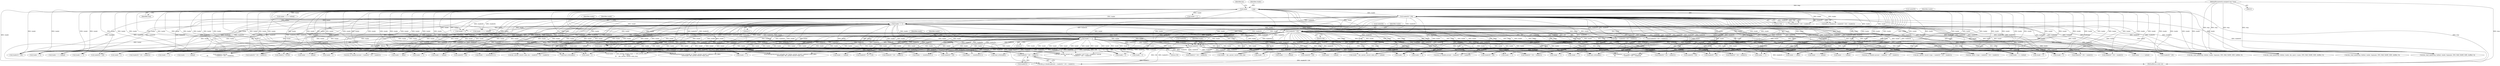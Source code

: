 digraph "0_haproxy_efbbdf72992cd20458259962346044cafd9331c0@array" {
"1000264" [label="(Call,reader[0] * 256 + reader[1])"];
"1000265" [label="(Call,reader[0] * 256)"];
"1000213" [label="(Call,reader[0] * 256)"];
"1000191" [label="(Call,reader[0] * 256)"];
"1000158" [label="(Call,reader         = resp)"];
"1000136" [label="(MethodParameterIn,unsigned char *resp)"];
"1000199" [label="(Call,reader += 2)"];
"1000247" [label="(Call,reader += 2)"];
"1000369" [label="(Call,reader + 2 >= bufend)"];
"1000755" [label="(Call,reader + dns_answer_record->data_len)"];
"1000754" [label="(Call,reader + dns_answer_record->data_len >= bufend)"];
"1000219" [label="(Identifier,reader)"];
"1000707" [label="(Call,reader[1] * 65536\n\t\t\t                 + reader[2] * 256 + reader[3])"];
"1000195" [label="(Literal,256)"];
"1000978" [label="(Call,reader += ((dns_answer_record->type == DNS_RTYPE_SRV)\n\t\t\t   ? offset\n\t\t\t   : dns_answer_record->data_len))"];
"1000350" [label="(Call,dns_p->header.nscount = reader[0] * 256 + reader[1])"];
"1000191" [label="(Call,reader[0] * 256)"];
"1000458" [label="(Call,reader += offset)"];
"1000200" [label="(Identifier,reader)"];
"1000714" [label="(Call,reader[2] * 256)"];
"1000492" [label="(Call,reader + 2)"];
"1000498" [label="(Call,reader[0] * 256 + reader[1])"];
"1000478" [label="(Call,reader[0] * 256 + reader[1])"];
"1000214" [label="(Call,reader[0])"];
"1000270" [label="(Call,reader[1])"];
"1000713" [label="(Call,reader[2] * 256 + reader[3])"];
"1000265" [label="(Call,reader[0] * 256)"];
"1000203" [label="(Call,reader + 2 >= bufend)"];
"1000190" [label="(Call,reader[0] * 256 + reader[1])"];
"1000140" [label="(Block,)"];
"1000658" [label="(Call,reader += 2)"];
"1000339" [label="(Call,reader += 2)"];
"1000507" [label="(Call,reader += 2)"];
"1000252" [label="(Call,reader + 2)"];
"1000750" [label="(Call,reader += 2)"];
"1000487" [label="(Call,reader += 2)"];
"1000674" [label="(Call,reader[0] * 256)"];
"1000662" [label="(Call,reader + 2 > bufend)"];
"1000687" [label="(Call,reader + 4)"];
"1000722" [label="(Call,reader += 4)"];
"1000441" [label="(Call,dns_read_name(resp, bufend, reader, dns_query->name, DNS_MAX_NAME_SIZE, &offset, 0))"];
"1000365" [label="(Call,reader += 2)"];
"1000197" [label="(Identifier,reader)"];
"1000634" [label="(Call,reader + 2 > bufend)"];
"1000160" [label="(Identifier,resp)"];
"1000686" [label="(Call,reader + 4 > bufend)"];
"1000383" [label="(Call,reader[0] * 256)"];
"1000258" [label="(Call,dns_p->header.qdcount = reader[0] * 256 + reader[1])"];
"1000212" [label="(Call,reader[0] * 256 + reader[1])"];
"1000737" [label="(Call,dns_answer_record->data_len = reader[0] * 256 + reader[1])"];
"1000311" [label="(Call,reader[0] * 256)"];
"1000297" [label="(Call,reader + 2 >= bufend)"];
"1000192" [label="(Call,reader[0])"];
"1000159" [label="(Identifier,reader)"];
"1000649" [label="(Call,reader[0] * 256 + reader[1])"];
"1000162" [label="(Identifier,len)"];
"1000344" [label="(Call,reader + 2)"];
"1000253" [label="(Identifier,reader)"];
"1000872" [label="(Call,read_n16(reader))"];
"1000817" [label="(Call,dns_read_name(resp, bufend, reader, tmpname, DNS_MAX_NAME_SIZE, &offset, 0))"];
"1000708" [label="(Call,reader[1] * 65536)"];
"1000177" [label="(Call,reader + 2 >= bufend)"];
"1000248" [label="(Identifier,reader)"];
"1000343" [label="(Call,reader + 2 >= bufend)"];
"1000217" [label="(Literal,256)"];
"1000663" [label="(Call,reader + 2)"];
"1000205" [label="(Identifier,reader)"];
"1000370" [label="(Call,reader + 2)"];
"1000726" [label="(Call,reader + 2 > bufend)"];
"1000251" [label="(Call,reader + 2 >= bufend)"];
"1000304" [label="(Call,dns_p->header.ancount = reader[0] * 256 + reader[1])"];
"1000645" [label="(Call,dns_answer_record->type = reader[0] * 256 + reader[1])"];
"1000682" [label="(Call,reader += 2)"];
"1000201" [label="(Literal,2)"];
"1000204" [label="(Call,reader + 2)"];
"1000540" [label="(Call,reader >= bufend)"];
"1000249" [label="(Literal,2)"];
"1000310" [label="(Call,reader[0] * 256 + reader[1])"];
"1000780" [label="(Call,memcpy(&(((struct sockaddr_in *)&dns_answer_record->address)->sin_addr),\n\t\t\t\t\t\treader, dns_answer_record->data_len))"];
"1000293" [label="(Call,reader += 2)"];
"1000247" [label="(Call,reader += 2)"];
"1000184" [label="(Call,dns_p->header.id = reader[0] * 256 + reader[1])"];
"1000884" [label="(Call,reader += sizeof(uint16_t))"];
"1000650" [label="(Call,reader[0] * 256)"];
"1000741" [label="(Call,reader[0] * 256 + reader[1])"];
"1000271" [label="(Identifier,reader)"];
"1000391" [label="(Call,reader += 2)"];
"1000269" [label="(Literal,256)"];
"1000467" [label="(Call,reader + 2 >= bufend)"];
"1000673" [label="(Call,reader[0] * 256 + reader[1])"];
"1000961" [label="(Call,memcpy(&(((struct sockaddr_in6 *)&dns_answer_record->address)->sin6_addr),\n\t\t\t\t\t\treader, dns_answer_record->data_len))"];
"1000158" [label="(Call,reader         = resp)"];
"1000624" [label="(Call,reader >= bufend)"];
"1000210" [label="(Call,flags = reader[0] * 256 + reader[1])"];
"1000702" [label="(Call,reader[0] * 16777216)"];
"1000199" [label="(Call,reader += 2)"];
"1000892" [label="(Call,read_n16(reader))"];
"1000727" [label="(Call,reader + 2)"];
"1000903" [label="(Call,dns_read_name(resp, bufend, reader, tmpname, DNS_MAX_NAME_SIZE, &offset, 0))"];
"1000874" [label="(Call,reader += sizeof(uint16_t))"];
"1000357" [label="(Call,reader[0] * 256)"];
"1000468" [label="(Call,reader + 2)"];
"1000620" [label="(Call,reader += offset)"];
"1000178" [label="(Call,reader + 2)"];
"1000376" [label="(Call,dns_p->header.arcount = reader[0] * 256 + reader[1])"];
"1000298" [label="(Call,reader + 2)"];
"1000136" [label="(MethodParameterIn,unsigned char *resp)"];
"1001156" [label="(MethodReturn,static int)"];
"1000266" [label="(Call,reader[0])"];
"1000491" [label="(Call,reader + 2 >= bufend)"];
"1000560" [label="(Call,dns_read_name(resp, bufend, reader, tmpname, DNS_MAX_NAME_SIZE, &offset, 0))"];
"1000474" [label="(Call,dns_query->type = reader[0] * 256 + reader[1])"];
"1000382" [label="(Call,reader[0] * 256 + reader[1])"];
"1000894" [label="(Call,reader += sizeof(uint16_t))"];
"1000882" [label="(Call,read_n16(reader))"];
"1000697" [label="(Call,dns_answer_record->ttl =   reader[0] * 16777216 + reader[1] * 65536\n\t\t\t                 + reader[2] * 256 + reader[3])"];
"1000742" [label="(Call,reader[0] * 256)"];
"1000213" [label="(Call,reader[0] * 256)"];
"1000701" [label="(Call,reader[0] * 16777216 + reader[1] * 65536\n\t\t\t                 + reader[2] * 256 + reader[3])"];
"1000264" [label="(Call,reader[0] * 256 + reader[1])"];
"1000499" [label="(Call,reader[0] * 256)"];
"1000479" [label="(Call,reader[0] * 256)"];
"1000635" [label="(Call,reader + 2)"];
"1000356" [label="(Call,reader[0] * 256 + reader[1])"];
"1000264" -> "1000258"  [label="AST: "];
"1000264" -> "1000270"  [label="CFG: "];
"1000265" -> "1000264"  [label="AST: "];
"1000270" -> "1000264"  [label="AST: "];
"1000258" -> "1000264"  [label="CFG: "];
"1000264" -> "1001156"  [label="DDG: reader[0] * 256"];
"1000264" -> "1001156"  [label="DDG: reader[1]"];
"1000265" -> "1000264"  [label="DDG: reader[0]"];
"1000265" -> "1000264"  [label="DDG: 256"];
"1000247" -> "1000264"  [label="DDG: reader"];
"1000213" -> "1000264"  [label="DDG: reader[0]"];
"1000199" -> "1000264"  [label="DDG: reader"];
"1000191" -> "1000264"  [label="DDG: reader[0]"];
"1000158" -> "1000264"  [label="DDG: reader"];
"1000265" -> "1000269"  [label="CFG: "];
"1000266" -> "1000265"  [label="AST: "];
"1000269" -> "1000265"  [label="AST: "];
"1000271" -> "1000265"  [label="CFG: "];
"1000265" -> "1001156"  [label="DDG: reader[0]"];
"1000265" -> "1000258"  [label="DDG: reader[0]"];
"1000265" -> "1000258"  [label="DDG: 256"];
"1000213" -> "1000265"  [label="DDG: reader[0]"];
"1000247" -> "1000265"  [label="DDG: reader"];
"1000199" -> "1000265"  [label="DDG: reader"];
"1000191" -> "1000265"  [label="DDG: reader[0]"];
"1000158" -> "1000265"  [label="DDG: reader"];
"1000265" -> "1000293"  [label="DDG: reader[0]"];
"1000265" -> "1000297"  [label="DDG: reader[0]"];
"1000265" -> "1000298"  [label="DDG: reader[0]"];
"1000265" -> "1000304"  [label="DDG: reader[0]"];
"1000265" -> "1000311"  [label="DDG: reader[0]"];
"1000265" -> "1000310"  [label="DDG: reader[0]"];
"1000265" -> "1000339"  [label="DDG: reader[0]"];
"1000265" -> "1000343"  [label="DDG: reader[0]"];
"1000265" -> "1000344"  [label="DDG: reader[0]"];
"1000265" -> "1000350"  [label="DDG: reader[0]"];
"1000265" -> "1000357"  [label="DDG: reader[0]"];
"1000265" -> "1000356"  [label="DDG: reader[0]"];
"1000265" -> "1000365"  [label="DDG: reader[0]"];
"1000265" -> "1000369"  [label="DDG: reader[0]"];
"1000265" -> "1000370"  [label="DDG: reader[0]"];
"1000265" -> "1000376"  [label="DDG: reader[0]"];
"1000265" -> "1000383"  [label="DDG: reader[0]"];
"1000265" -> "1000382"  [label="DDG: reader[0]"];
"1000265" -> "1000391"  [label="DDG: reader[0]"];
"1000265" -> "1000441"  [label="DDG: reader[0]"];
"1000265" -> "1000458"  [label="DDG: reader[0]"];
"1000265" -> "1000467"  [label="DDG: reader[0]"];
"1000265" -> "1000468"  [label="DDG: reader[0]"];
"1000265" -> "1000474"  [label="DDG: reader[0]"];
"1000265" -> "1000479"  [label="DDG: reader[0]"];
"1000265" -> "1000478"  [label="DDG: reader[0]"];
"1000265" -> "1000487"  [label="DDG: reader[0]"];
"1000265" -> "1000491"  [label="DDG: reader[0]"];
"1000265" -> "1000492"  [label="DDG: reader[0]"];
"1000265" -> "1000498"  [label="DDG: reader[0]"];
"1000265" -> "1000499"  [label="DDG: reader[0]"];
"1000265" -> "1000507"  [label="DDG: reader[0]"];
"1000265" -> "1000540"  [label="DDG: reader[0]"];
"1000265" -> "1000560"  [label="DDG: reader[0]"];
"1000265" -> "1000620"  [label="DDG: reader[0]"];
"1000265" -> "1000624"  [label="DDG: reader[0]"];
"1000265" -> "1000634"  [label="DDG: reader[0]"];
"1000265" -> "1000635"  [label="DDG: reader[0]"];
"1000265" -> "1000645"  [label="DDG: reader[0]"];
"1000265" -> "1000650"  [label="DDG: reader[0]"];
"1000265" -> "1000649"  [label="DDG: reader[0]"];
"1000265" -> "1000658"  [label="DDG: reader[0]"];
"1000265" -> "1000662"  [label="DDG: reader[0]"];
"1000265" -> "1000663"  [label="DDG: reader[0]"];
"1000265" -> "1000673"  [label="DDG: reader[0]"];
"1000265" -> "1000674"  [label="DDG: reader[0]"];
"1000265" -> "1000682"  [label="DDG: reader[0]"];
"1000265" -> "1000686"  [label="DDG: reader[0]"];
"1000265" -> "1000687"  [label="DDG: reader[0]"];
"1000265" -> "1000697"  [label="DDG: reader[0]"];
"1000265" -> "1000702"  [label="DDG: reader[0]"];
"1000265" -> "1000701"  [label="DDG: reader[0]"];
"1000265" -> "1000708"  [label="DDG: reader[0]"];
"1000265" -> "1000707"  [label="DDG: reader[0]"];
"1000265" -> "1000714"  [label="DDG: reader[0]"];
"1000265" -> "1000713"  [label="DDG: reader[0]"];
"1000265" -> "1000722"  [label="DDG: reader[0]"];
"1000265" -> "1000726"  [label="DDG: reader[0]"];
"1000265" -> "1000727"  [label="DDG: reader[0]"];
"1000265" -> "1000737"  [label="DDG: reader[0]"];
"1000265" -> "1000742"  [label="DDG: reader[0]"];
"1000265" -> "1000741"  [label="DDG: reader[0]"];
"1000265" -> "1000750"  [label="DDG: reader[0]"];
"1000265" -> "1000754"  [label="DDG: reader[0]"];
"1000265" -> "1000755"  [label="DDG: reader[0]"];
"1000265" -> "1000780"  [label="DDG: reader[0]"];
"1000265" -> "1000817"  [label="DDG: reader[0]"];
"1000265" -> "1000872"  [label="DDG: reader[0]"];
"1000265" -> "1000874"  [label="DDG: reader[0]"];
"1000265" -> "1000882"  [label="DDG: reader[0]"];
"1000265" -> "1000884"  [label="DDG: reader[0]"];
"1000265" -> "1000892"  [label="DDG: reader[0]"];
"1000265" -> "1000894"  [label="DDG: reader[0]"];
"1000265" -> "1000903"  [label="DDG: reader[0]"];
"1000265" -> "1000961"  [label="DDG: reader[0]"];
"1000265" -> "1000978"  [label="DDG: reader[0]"];
"1000213" -> "1000212"  [label="AST: "];
"1000213" -> "1000217"  [label="CFG: "];
"1000214" -> "1000213"  [label="AST: "];
"1000217" -> "1000213"  [label="AST: "];
"1000219" -> "1000213"  [label="CFG: "];
"1000213" -> "1001156"  [label="DDG: reader[0]"];
"1000213" -> "1000210"  [label="DDG: reader[0]"];
"1000213" -> "1000210"  [label="DDG: 256"];
"1000213" -> "1000212"  [label="DDG: reader[0]"];
"1000213" -> "1000212"  [label="DDG: 256"];
"1000191" -> "1000213"  [label="DDG: reader[0]"];
"1000199" -> "1000213"  [label="DDG: reader"];
"1000158" -> "1000213"  [label="DDG: reader"];
"1000213" -> "1000247"  [label="DDG: reader[0]"];
"1000213" -> "1000251"  [label="DDG: reader[0]"];
"1000213" -> "1000252"  [label="DDG: reader[0]"];
"1000213" -> "1000258"  [label="DDG: reader[0]"];
"1000213" -> "1000293"  [label="DDG: reader[0]"];
"1000213" -> "1000297"  [label="DDG: reader[0]"];
"1000213" -> "1000298"  [label="DDG: reader[0]"];
"1000213" -> "1000304"  [label="DDG: reader[0]"];
"1000213" -> "1000311"  [label="DDG: reader[0]"];
"1000213" -> "1000310"  [label="DDG: reader[0]"];
"1000213" -> "1000339"  [label="DDG: reader[0]"];
"1000213" -> "1000343"  [label="DDG: reader[0]"];
"1000213" -> "1000344"  [label="DDG: reader[0]"];
"1000213" -> "1000350"  [label="DDG: reader[0]"];
"1000213" -> "1000357"  [label="DDG: reader[0]"];
"1000213" -> "1000356"  [label="DDG: reader[0]"];
"1000213" -> "1000365"  [label="DDG: reader[0]"];
"1000213" -> "1000369"  [label="DDG: reader[0]"];
"1000213" -> "1000370"  [label="DDG: reader[0]"];
"1000213" -> "1000376"  [label="DDG: reader[0]"];
"1000213" -> "1000383"  [label="DDG: reader[0]"];
"1000213" -> "1000382"  [label="DDG: reader[0]"];
"1000213" -> "1000391"  [label="DDG: reader[0]"];
"1000213" -> "1000441"  [label="DDG: reader[0]"];
"1000213" -> "1000458"  [label="DDG: reader[0]"];
"1000213" -> "1000467"  [label="DDG: reader[0]"];
"1000213" -> "1000468"  [label="DDG: reader[0]"];
"1000213" -> "1000474"  [label="DDG: reader[0]"];
"1000213" -> "1000479"  [label="DDG: reader[0]"];
"1000213" -> "1000478"  [label="DDG: reader[0]"];
"1000213" -> "1000487"  [label="DDG: reader[0]"];
"1000213" -> "1000491"  [label="DDG: reader[0]"];
"1000213" -> "1000492"  [label="DDG: reader[0]"];
"1000213" -> "1000498"  [label="DDG: reader[0]"];
"1000213" -> "1000499"  [label="DDG: reader[0]"];
"1000213" -> "1000507"  [label="DDG: reader[0]"];
"1000213" -> "1000540"  [label="DDG: reader[0]"];
"1000213" -> "1000560"  [label="DDG: reader[0]"];
"1000213" -> "1000620"  [label="DDG: reader[0]"];
"1000213" -> "1000624"  [label="DDG: reader[0]"];
"1000213" -> "1000634"  [label="DDG: reader[0]"];
"1000213" -> "1000635"  [label="DDG: reader[0]"];
"1000213" -> "1000645"  [label="DDG: reader[0]"];
"1000213" -> "1000650"  [label="DDG: reader[0]"];
"1000213" -> "1000649"  [label="DDG: reader[0]"];
"1000213" -> "1000658"  [label="DDG: reader[0]"];
"1000213" -> "1000662"  [label="DDG: reader[0]"];
"1000213" -> "1000663"  [label="DDG: reader[0]"];
"1000213" -> "1000673"  [label="DDG: reader[0]"];
"1000213" -> "1000674"  [label="DDG: reader[0]"];
"1000213" -> "1000682"  [label="DDG: reader[0]"];
"1000213" -> "1000686"  [label="DDG: reader[0]"];
"1000213" -> "1000687"  [label="DDG: reader[0]"];
"1000213" -> "1000697"  [label="DDG: reader[0]"];
"1000213" -> "1000702"  [label="DDG: reader[0]"];
"1000213" -> "1000701"  [label="DDG: reader[0]"];
"1000213" -> "1000708"  [label="DDG: reader[0]"];
"1000213" -> "1000707"  [label="DDG: reader[0]"];
"1000213" -> "1000714"  [label="DDG: reader[0]"];
"1000213" -> "1000713"  [label="DDG: reader[0]"];
"1000213" -> "1000722"  [label="DDG: reader[0]"];
"1000213" -> "1000726"  [label="DDG: reader[0]"];
"1000213" -> "1000727"  [label="DDG: reader[0]"];
"1000213" -> "1000737"  [label="DDG: reader[0]"];
"1000213" -> "1000742"  [label="DDG: reader[0]"];
"1000213" -> "1000741"  [label="DDG: reader[0]"];
"1000213" -> "1000750"  [label="DDG: reader[0]"];
"1000213" -> "1000754"  [label="DDG: reader[0]"];
"1000213" -> "1000755"  [label="DDG: reader[0]"];
"1000213" -> "1000780"  [label="DDG: reader[0]"];
"1000213" -> "1000817"  [label="DDG: reader[0]"];
"1000213" -> "1000872"  [label="DDG: reader[0]"];
"1000213" -> "1000874"  [label="DDG: reader[0]"];
"1000213" -> "1000882"  [label="DDG: reader[0]"];
"1000213" -> "1000884"  [label="DDG: reader[0]"];
"1000213" -> "1000892"  [label="DDG: reader[0]"];
"1000213" -> "1000894"  [label="DDG: reader[0]"];
"1000213" -> "1000903"  [label="DDG: reader[0]"];
"1000213" -> "1000961"  [label="DDG: reader[0]"];
"1000213" -> "1000978"  [label="DDG: reader[0]"];
"1000191" -> "1000190"  [label="AST: "];
"1000191" -> "1000195"  [label="CFG: "];
"1000192" -> "1000191"  [label="AST: "];
"1000195" -> "1000191"  [label="AST: "];
"1000197" -> "1000191"  [label="CFG: "];
"1000191" -> "1001156"  [label="DDG: reader[0]"];
"1000191" -> "1000184"  [label="DDG: reader[0]"];
"1000191" -> "1000184"  [label="DDG: 256"];
"1000191" -> "1000190"  [label="DDG: reader[0]"];
"1000191" -> "1000190"  [label="DDG: 256"];
"1000158" -> "1000191"  [label="DDG: reader"];
"1000191" -> "1000199"  [label="DDG: reader[0]"];
"1000191" -> "1000203"  [label="DDG: reader[0]"];
"1000191" -> "1000204"  [label="DDG: reader[0]"];
"1000191" -> "1000210"  [label="DDG: reader[0]"];
"1000191" -> "1000212"  [label="DDG: reader[0]"];
"1000191" -> "1000247"  [label="DDG: reader[0]"];
"1000191" -> "1000251"  [label="DDG: reader[0]"];
"1000191" -> "1000252"  [label="DDG: reader[0]"];
"1000191" -> "1000258"  [label="DDG: reader[0]"];
"1000191" -> "1000293"  [label="DDG: reader[0]"];
"1000191" -> "1000297"  [label="DDG: reader[0]"];
"1000191" -> "1000298"  [label="DDG: reader[0]"];
"1000191" -> "1000304"  [label="DDG: reader[0]"];
"1000191" -> "1000311"  [label="DDG: reader[0]"];
"1000191" -> "1000310"  [label="DDG: reader[0]"];
"1000191" -> "1000339"  [label="DDG: reader[0]"];
"1000191" -> "1000343"  [label="DDG: reader[0]"];
"1000191" -> "1000344"  [label="DDG: reader[0]"];
"1000191" -> "1000350"  [label="DDG: reader[0]"];
"1000191" -> "1000357"  [label="DDG: reader[0]"];
"1000191" -> "1000356"  [label="DDG: reader[0]"];
"1000191" -> "1000365"  [label="DDG: reader[0]"];
"1000191" -> "1000369"  [label="DDG: reader[0]"];
"1000191" -> "1000370"  [label="DDG: reader[0]"];
"1000191" -> "1000376"  [label="DDG: reader[0]"];
"1000191" -> "1000383"  [label="DDG: reader[0]"];
"1000191" -> "1000382"  [label="DDG: reader[0]"];
"1000191" -> "1000391"  [label="DDG: reader[0]"];
"1000191" -> "1000441"  [label="DDG: reader[0]"];
"1000191" -> "1000458"  [label="DDG: reader[0]"];
"1000191" -> "1000467"  [label="DDG: reader[0]"];
"1000191" -> "1000468"  [label="DDG: reader[0]"];
"1000191" -> "1000474"  [label="DDG: reader[0]"];
"1000191" -> "1000479"  [label="DDG: reader[0]"];
"1000191" -> "1000478"  [label="DDG: reader[0]"];
"1000191" -> "1000487"  [label="DDG: reader[0]"];
"1000191" -> "1000491"  [label="DDG: reader[0]"];
"1000191" -> "1000492"  [label="DDG: reader[0]"];
"1000191" -> "1000498"  [label="DDG: reader[0]"];
"1000191" -> "1000499"  [label="DDG: reader[0]"];
"1000191" -> "1000507"  [label="DDG: reader[0]"];
"1000191" -> "1000540"  [label="DDG: reader[0]"];
"1000191" -> "1000560"  [label="DDG: reader[0]"];
"1000191" -> "1000620"  [label="DDG: reader[0]"];
"1000191" -> "1000624"  [label="DDG: reader[0]"];
"1000191" -> "1000634"  [label="DDG: reader[0]"];
"1000191" -> "1000635"  [label="DDG: reader[0]"];
"1000191" -> "1000645"  [label="DDG: reader[0]"];
"1000191" -> "1000650"  [label="DDG: reader[0]"];
"1000191" -> "1000649"  [label="DDG: reader[0]"];
"1000191" -> "1000658"  [label="DDG: reader[0]"];
"1000191" -> "1000662"  [label="DDG: reader[0]"];
"1000191" -> "1000663"  [label="DDG: reader[0]"];
"1000191" -> "1000673"  [label="DDG: reader[0]"];
"1000191" -> "1000674"  [label="DDG: reader[0]"];
"1000191" -> "1000682"  [label="DDG: reader[0]"];
"1000191" -> "1000686"  [label="DDG: reader[0]"];
"1000191" -> "1000687"  [label="DDG: reader[0]"];
"1000191" -> "1000697"  [label="DDG: reader[0]"];
"1000191" -> "1000702"  [label="DDG: reader[0]"];
"1000191" -> "1000701"  [label="DDG: reader[0]"];
"1000191" -> "1000708"  [label="DDG: reader[0]"];
"1000191" -> "1000707"  [label="DDG: reader[0]"];
"1000191" -> "1000714"  [label="DDG: reader[0]"];
"1000191" -> "1000713"  [label="DDG: reader[0]"];
"1000191" -> "1000722"  [label="DDG: reader[0]"];
"1000191" -> "1000726"  [label="DDG: reader[0]"];
"1000191" -> "1000727"  [label="DDG: reader[0]"];
"1000191" -> "1000737"  [label="DDG: reader[0]"];
"1000191" -> "1000742"  [label="DDG: reader[0]"];
"1000191" -> "1000741"  [label="DDG: reader[0]"];
"1000191" -> "1000750"  [label="DDG: reader[0]"];
"1000191" -> "1000754"  [label="DDG: reader[0]"];
"1000191" -> "1000755"  [label="DDG: reader[0]"];
"1000191" -> "1000780"  [label="DDG: reader[0]"];
"1000191" -> "1000817"  [label="DDG: reader[0]"];
"1000191" -> "1000872"  [label="DDG: reader[0]"];
"1000191" -> "1000874"  [label="DDG: reader[0]"];
"1000191" -> "1000882"  [label="DDG: reader[0]"];
"1000191" -> "1000884"  [label="DDG: reader[0]"];
"1000191" -> "1000892"  [label="DDG: reader[0]"];
"1000191" -> "1000894"  [label="DDG: reader[0]"];
"1000191" -> "1000903"  [label="DDG: reader[0]"];
"1000191" -> "1000961"  [label="DDG: reader[0]"];
"1000191" -> "1000978"  [label="DDG: reader[0]"];
"1000158" -> "1000140"  [label="AST: "];
"1000158" -> "1000160"  [label="CFG: "];
"1000159" -> "1000158"  [label="AST: "];
"1000160" -> "1000158"  [label="AST: "];
"1000162" -> "1000158"  [label="CFG: "];
"1000158" -> "1001156"  [label="DDG: resp"];
"1000136" -> "1000158"  [label="DDG: resp"];
"1000158" -> "1000177"  [label="DDG: reader"];
"1000158" -> "1000178"  [label="DDG: reader"];
"1000158" -> "1000184"  [label="DDG: reader"];
"1000158" -> "1000190"  [label="DDG: reader"];
"1000158" -> "1000199"  [label="DDG: reader"];
"1000158" -> "1000203"  [label="DDG: reader"];
"1000158" -> "1000204"  [label="DDG: reader"];
"1000158" -> "1000210"  [label="DDG: reader"];
"1000158" -> "1000212"  [label="DDG: reader"];
"1000158" -> "1000247"  [label="DDG: reader"];
"1000158" -> "1000251"  [label="DDG: reader"];
"1000158" -> "1000252"  [label="DDG: reader"];
"1000158" -> "1000258"  [label="DDG: reader"];
"1000158" -> "1000293"  [label="DDG: reader"];
"1000158" -> "1000297"  [label="DDG: reader"];
"1000158" -> "1000298"  [label="DDG: reader"];
"1000158" -> "1000304"  [label="DDG: reader"];
"1000158" -> "1000311"  [label="DDG: reader"];
"1000158" -> "1000310"  [label="DDG: reader"];
"1000158" -> "1000339"  [label="DDG: reader"];
"1000158" -> "1000343"  [label="DDG: reader"];
"1000158" -> "1000344"  [label="DDG: reader"];
"1000158" -> "1000350"  [label="DDG: reader"];
"1000158" -> "1000357"  [label="DDG: reader"];
"1000158" -> "1000356"  [label="DDG: reader"];
"1000158" -> "1000365"  [label="DDG: reader"];
"1000158" -> "1000369"  [label="DDG: reader"];
"1000158" -> "1000370"  [label="DDG: reader"];
"1000158" -> "1000376"  [label="DDG: reader"];
"1000158" -> "1000383"  [label="DDG: reader"];
"1000158" -> "1000382"  [label="DDG: reader"];
"1000158" -> "1000391"  [label="DDG: reader"];
"1000158" -> "1000441"  [label="DDG: reader"];
"1000158" -> "1000458"  [label="DDG: reader"];
"1000158" -> "1000467"  [label="DDG: reader"];
"1000158" -> "1000468"  [label="DDG: reader"];
"1000158" -> "1000474"  [label="DDG: reader"];
"1000158" -> "1000479"  [label="DDG: reader"];
"1000158" -> "1000478"  [label="DDG: reader"];
"1000158" -> "1000487"  [label="DDG: reader"];
"1000158" -> "1000491"  [label="DDG: reader"];
"1000158" -> "1000492"  [label="DDG: reader"];
"1000158" -> "1000498"  [label="DDG: reader"];
"1000158" -> "1000499"  [label="DDG: reader"];
"1000158" -> "1000507"  [label="DDG: reader"];
"1000158" -> "1000540"  [label="DDG: reader"];
"1000158" -> "1000560"  [label="DDG: reader"];
"1000158" -> "1000620"  [label="DDG: reader"];
"1000158" -> "1000624"  [label="DDG: reader"];
"1000158" -> "1000634"  [label="DDG: reader"];
"1000158" -> "1000635"  [label="DDG: reader"];
"1000158" -> "1000645"  [label="DDG: reader"];
"1000158" -> "1000650"  [label="DDG: reader"];
"1000158" -> "1000649"  [label="DDG: reader"];
"1000158" -> "1000658"  [label="DDG: reader"];
"1000158" -> "1000662"  [label="DDG: reader"];
"1000158" -> "1000663"  [label="DDG: reader"];
"1000158" -> "1000673"  [label="DDG: reader"];
"1000158" -> "1000674"  [label="DDG: reader"];
"1000158" -> "1000682"  [label="DDG: reader"];
"1000158" -> "1000686"  [label="DDG: reader"];
"1000158" -> "1000687"  [label="DDG: reader"];
"1000158" -> "1000697"  [label="DDG: reader"];
"1000158" -> "1000702"  [label="DDG: reader"];
"1000158" -> "1000701"  [label="DDG: reader"];
"1000158" -> "1000708"  [label="DDG: reader"];
"1000158" -> "1000707"  [label="DDG: reader"];
"1000158" -> "1000714"  [label="DDG: reader"];
"1000158" -> "1000713"  [label="DDG: reader"];
"1000158" -> "1000722"  [label="DDG: reader"];
"1000158" -> "1000726"  [label="DDG: reader"];
"1000158" -> "1000727"  [label="DDG: reader"];
"1000158" -> "1000737"  [label="DDG: reader"];
"1000158" -> "1000742"  [label="DDG: reader"];
"1000158" -> "1000741"  [label="DDG: reader"];
"1000158" -> "1000750"  [label="DDG: reader"];
"1000158" -> "1000754"  [label="DDG: reader"];
"1000158" -> "1000755"  [label="DDG: reader"];
"1000158" -> "1000780"  [label="DDG: reader"];
"1000158" -> "1000817"  [label="DDG: reader"];
"1000158" -> "1000872"  [label="DDG: reader"];
"1000158" -> "1000874"  [label="DDG: reader"];
"1000158" -> "1000882"  [label="DDG: reader"];
"1000158" -> "1000884"  [label="DDG: reader"];
"1000158" -> "1000892"  [label="DDG: reader"];
"1000158" -> "1000894"  [label="DDG: reader"];
"1000158" -> "1000903"  [label="DDG: reader"];
"1000158" -> "1000961"  [label="DDG: reader"];
"1000158" -> "1000978"  [label="DDG: reader"];
"1000136" -> "1000135"  [label="AST: "];
"1000136" -> "1001156"  [label="DDG: resp"];
"1000136" -> "1000441"  [label="DDG: resp"];
"1000136" -> "1000560"  [label="DDG: resp"];
"1000136" -> "1000817"  [label="DDG: resp"];
"1000136" -> "1000903"  [label="DDG: resp"];
"1000199" -> "1000140"  [label="AST: "];
"1000199" -> "1000201"  [label="CFG: "];
"1000200" -> "1000199"  [label="AST: "];
"1000201" -> "1000199"  [label="AST: "];
"1000205" -> "1000199"  [label="CFG: "];
"1000199" -> "1000203"  [label="DDG: reader"];
"1000199" -> "1000204"  [label="DDG: reader"];
"1000199" -> "1000210"  [label="DDG: reader"];
"1000199" -> "1000212"  [label="DDG: reader"];
"1000199" -> "1000247"  [label="DDG: reader"];
"1000199" -> "1000251"  [label="DDG: reader"];
"1000199" -> "1000252"  [label="DDG: reader"];
"1000199" -> "1000258"  [label="DDG: reader"];
"1000199" -> "1000293"  [label="DDG: reader"];
"1000199" -> "1000297"  [label="DDG: reader"];
"1000199" -> "1000298"  [label="DDG: reader"];
"1000199" -> "1000304"  [label="DDG: reader"];
"1000199" -> "1000311"  [label="DDG: reader"];
"1000199" -> "1000310"  [label="DDG: reader"];
"1000199" -> "1000339"  [label="DDG: reader"];
"1000199" -> "1000343"  [label="DDG: reader"];
"1000199" -> "1000344"  [label="DDG: reader"];
"1000199" -> "1000350"  [label="DDG: reader"];
"1000199" -> "1000357"  [label="DDG: reader"];
"1000199" -> "1000356"  [label="DDG: reader"];
"1000199" -> "1000365"  [label="DDG: reader"];
"1000199" -> "1000369"  [label="DDG: reader"];
"1000199" -> "1000370"  [label="DDG: reader"];
"1000199" -> "1000376"  [label="DDG: reader"];
"1000199" -> "1000383"  [label="DDG: reader"];
"1000199" -> "1000382"  [label="DDG: reader"];
"1000199" -> "1000391"  [label="DDG: reader"];
"1000199" -> "1000441"  [label="DDG: reader"];
"1000199" -> "1000458"  [label="DDG: reader"];
"1000199" -> "1000467"  [label="DDG: reader"];
"1000199" -> "1000468"  [label="DDG: reader"];
"1000199" -> "1000474"  [label="DDG: reader"];
"1000199" -> "1000479"  [label="DDG: reader"];
"1000199" -> "1000478"  [label="DDG: reader"];
"1000199" -> "1000487"  [label="DDG: reader"];
"1000199" -> "1000491"  [label="DDG: reader"];
"1000199" -> "1000492"  [label="DDG: reader"];
"1000199" -> "1000498"  [label="DDG: reader"];
"1000199" -> "1000499"  [label="DDG: reader"];
"1000199" -> "1000507"  [label="DDG: reader"];
"1000199" -> "1000540"  [label="DDG: reader"];
"1000199" -> "1000560"  [label="DDG: reader"];
"1000199" -> "1000620"  [label="DDG: reader"];
"1000199" -> "1000624"  [label="DDG: reader"];
"1000199" -> "1000634"  [label="DDG: reader"];
"1000199" -> "1000635"  [label="DDG: reader"];
"1000199" -> "1000645"  [label="DDG: reader"];
"1000199" -> "1000650"  [label="DDG: reader"];
"1000199" -> "1000649"  [label="DDG: reader"];
"1000199" -> "1000658"  [label="DDG: reader"];
"1000199" -> "1000662"  [label="DDG: reader"];
"1000199" -> "1000663"  [label="DDG: reader"];
"1000199" -> "1000673"  [label="DDG: reader"];
"1000199" -> "1000674"  [label="DDG: reader"];
"1000199" -> "1000682"  [label="DDG: reader"];
"1000199" -> "1000686"  [label="DDG: reader"];
"1000199" -> "1000687"  [label="DDG: reader"];
"1000199" -> "1000697"  [label="DDG: reader"];
"1000199" -> "1000702"  [label="DDG: reader"];
"1000199" -> "1000701"  [label="DDG: reader"];
"1000199" -> "1000708"  [label="DDG: reader"];
"1000199" -> "1000707"  [label="DDG: reader"];
"1000199" -> "1000714"  [label="DDG: reader"];
"1000199" -> "1000713"  [label="DDG: reader"];
"1000199" -> "1000722"  [label="DDG: reader"];
"1000199" -> "1000726"  [label="DDG: reader"];
"1000199" -> "1000727"  [label="DDG: reader"];
"1000199" -> "1000737"  [label="DDG: reader"];
"1000199" -> "1000742"  [label="DDG: reader"];
"1000199" -> "1000741"  [label="DDG: reader"];
"1000199" -> "1000750"  [label="DDG: reader"];
"1000199" -> "1000754"  [label="DDG: reader"];
"1000199" -> "1000755"  [label="DDG: reader"];
"1000199" -> "1000780"  [label="DDG: reader"];
"1000199" -> "1000817"  [label="DDG: reader"];
"1000199" -> "1000872"  [label="DDG: reader"];
"1000199" -> "1000874"  [label="DDG: reader"];
"1000199" -> "1000882"  [label="DDG: reader"];
"1000199" -> "1000884"  [label="DDG: reader"];
"1000199" -> "1000892"  [label="DDG: reader"];
"1000199" -> "1000894"  [label="DDG: reader"];
"1000199" -> "1000903"  [label="DDG: reader"];
"1000199" -> "1000961"  [label="DDG: reader"];
"1000199" -> "1000978"  [label="DDG: reader"];
"1000247" -> "1000140"  [label="AST: "];
"1000247" -> "1000249"  [label="CFG: "];
"1000248" -> "1000247"  [label="AST: "];
"1000249" -> "1000247"  [label="AST: "];
"1000253" -> "1000247"  [label="CFG: "];
"1000247" -> "1000251"  [label="DDG: reader"];
"1000247" -> "1000252"  [label="DDG: reader"];
"1000247" -> "1000258"  [label="DDG: reader"];
"1000247" -> "1000293"  [label="DDG: reader"];
"1000247" -> "1000297"  [label="DDG: reader"];
"1000247" -> "1000298"  [label="DDG: reader"];
"1000247" -> "1000304"  [label="DDG: reader"];
"1000247" -> "1000311"  [label="DDG: reader"];
"1000247" -> "1000310"  [label="DDG: reader"];
"1000247" -> "1000339"  [label="DDG: reader"];
"1000247" -> "1000343"  [label="DDG: reader"];
"1000247" -> "1000344"  [label="DDG: reader"];
"1000247" -> "1000350"  [label="DDG: reader"];
"1000247" -> "1000357"  [label="DDG: reader"];
"1000247" -> "1000356"  [label="DDG: reader"];
"1000247" -> "1000365"  [label="DDG: reader"];
"1000247" -> "1000369"  [label="DDG: reader"];
"1000247" -> "1000370"  [label="DDG: reader"];
"1000247" -> "1000376"  [label="DDG: reader"];
"1000247" -> "1000383"  [label="DDG: reader"];
"1000247" -> "1000382"  [label="DDG: reader"];
"1000247" -> "1000391"  [label="DDG: reader"];
"1000247" -> "1000441"  [label="DDG: reader"];
"1000247" -> "1000458"  [label="DDG: reader"];
"1000247" -> "1000467"  [label="DDG: reader"];
"1000247" -> "1000468"  [label="DDG: reader"];
"1000247" -> "1000474"  [label="DDG: reader"];
"1000247" -> "1000479"  [label="DDG: reader"];
"1000247" -> "1000478"  [label="DDG: reader"];
"1000247" -> "1000487"  [label="DDG: reader"];
"1000247" -> "1000491"  [label="DDG: reader"];
"1000247" -> "1000492"  [label="DDG: reader"];
"1000247" -> "1000498"  [label="DDG: reader"];
"1000247" -> "1000499"  [label="DDG: reader"];
"1000247" -> "1000507"  [label="DDG: reader"];
"1000247" -> "1000540"  [label="DDG: reader"];
"1000247" -> "1000560"  [label="DDG: reader"];
"1000247" -> "1000620"  [label="DDG: reader"];
"1000247" -> "1000624"  [label="DDG: reader"];
"1000247" -> "1000634"  [label="DDG: reader"];
"1000247" -> "1000635"  [label="DDG: reader"];
"1000247" -> "1000645"  [label="DDG: reader"];
"1000247" -> "1000650"  [label="DDG: reader"];
"1000247" -> "1000649"  [label="DDG: reader"];
"1000247" -> "1000658"  [label="DDG: reader"];
"1000247" -> "1000662"  [label="DDG: reader"];
"1000247" -> "1000663"  [label="DDG: reader"];
"1000247" -> "1000673"  [label="DDG: reader"];
"1000247" -> "1000674"  [label="DDG: reader"];
"1000247" -> "1000682"  [label="DDG: reader"];
"1000247" -> "1000686"  [label="DDG: reader"];
"1000247" -> "1000687"  [label="DDG: reader"];
"1000247" -> "1000697"  [label="DDG: reader"];
"1000247" -> "1000702"  [label="DDG: reader"];
"1000247" -> "1000701"  [label="DDG: reader"];
"1000247" -> "1000708"  [label="DDG: reader"];
"1000247" -> "1000707"  [label="DDG: reader"];
"1000247" -> "1000714"  [label="DDG: reader"];
"1000247" -> "1000713"  [label="DDG: reader"];
"1000247" -> "1000722"  [label="DDG: reader"];
"1000247" -> "1000726"  [label="DDG: reader"];
"1000247" -> "1000727"  [label="DDG: reader"];
"1000247" -> "1000737"  [label="DDG: reader"];
"1000247" -> "1000742"  [label="DDG: reader"];
"1000247" -> "1000741"  [label="DDG: reader"];
"1000247" -> "1000750"  [label="DDG: reader"];
"1000247" -> "1000754"  [label="DDG: reader"];
"1000247" -> "1000755"  [label="DDG: reader"];
"1000247" -> "1000780"  [label="DDG: reader"];
"1000247" -> "1000817"  [label="DDG: reader"];
"1000247" -> "1000872"  [label="DDG: reader"];
"1000247" -> "1000874"  [label="DDG: reader"];
"1000247" -> "1000882"  [label="DDG: reader"];
"1000247" -> "1000884"  [label="DDG: reader"];
"1000247" -> "1000892"  [label="DDG: reader"];
"1000247" -> "1000894"  [label="DDG: reader"];
"1000247" -> "1000903"  [label="DDG: reader"];
"1000247" -> "1000961"  [label="DDG: reader"];
"1000247" -> "1000978"  [label="DDG: reader"];
}
